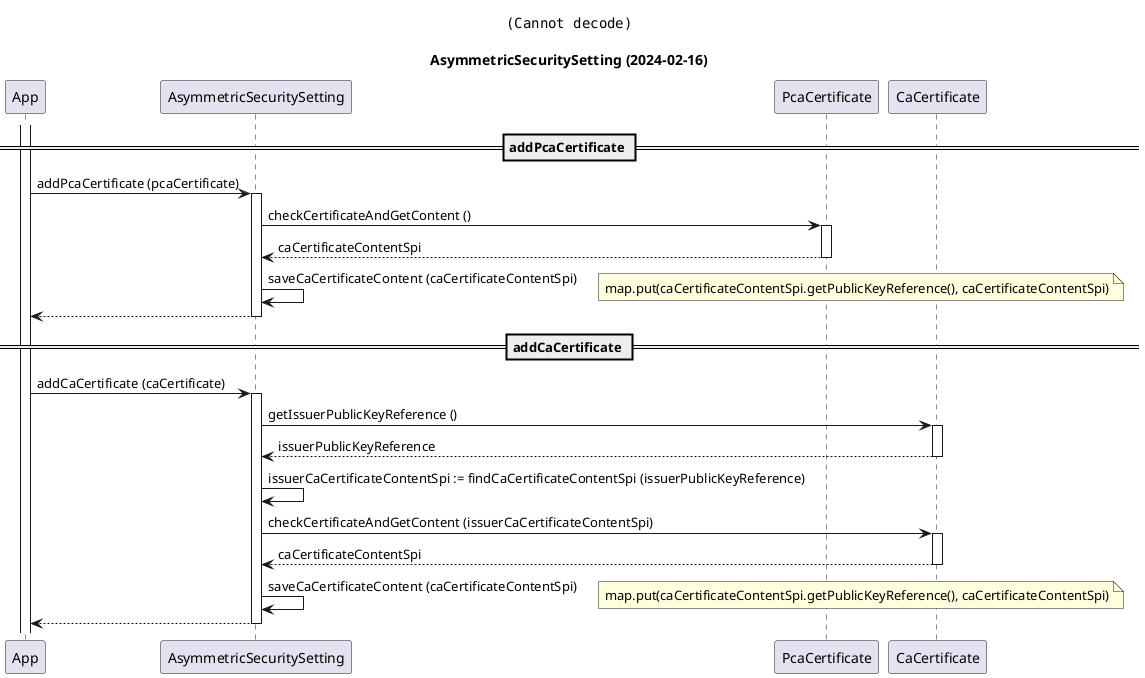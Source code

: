 @startuml
title
    <img:../assets/logo.svg{scale=0.2}>

    AsymmetricSecuritySetting (2024-02-16)
end title

participant "App" as app
participant "AsymmetricSecuritySetting" as setting
participant "PcaCertificate" as pca
participant "CaCertificate" as ca

== addPcaCertificate ==

activate app

app -> setting : addPcaCertificate (pcaCertificate)
activate setting

setting -> pca : checkCertificateAndGetContent ()
activate pca
setting <-- pca : caCertificateContentSpi
deactivate pca

setting -> setting : saveCaCertificateContent (caCertificateContentSpi)
note right
    map.put(caCertificateContentSpi.getPublicKeyReference(), caCertificateContentSpi)
end note

app <-- setting
deactivate setting

== addCaCertificate ==

app -> setting : addCaCertificate (caCertificate)
activate setting

setting -> ca : getIssuerPublicKeyReference ()
activate ca
setting <-- ca : issuerPublicKeyReference
deactivate ca

setting -> setting : issuerCaCertificateContentSpi := findCaCertificateContentSpi (issuerPublicKeyReference)

setting -> ca : checkCertificateAndGetContent (issuerCaCertificateContentSpi)
activate ca
setting <-- ca : caCertificateContentSpi
deactivate ca

setting -> setting : saveCaCertificateContent (caCertificateContentSpi)
note right
    map.put(caCertificateContentSpi.getPublicKeyReference(), caCertificateContentSpi)
end note

app <-- setting
deactivate setting


@enduml